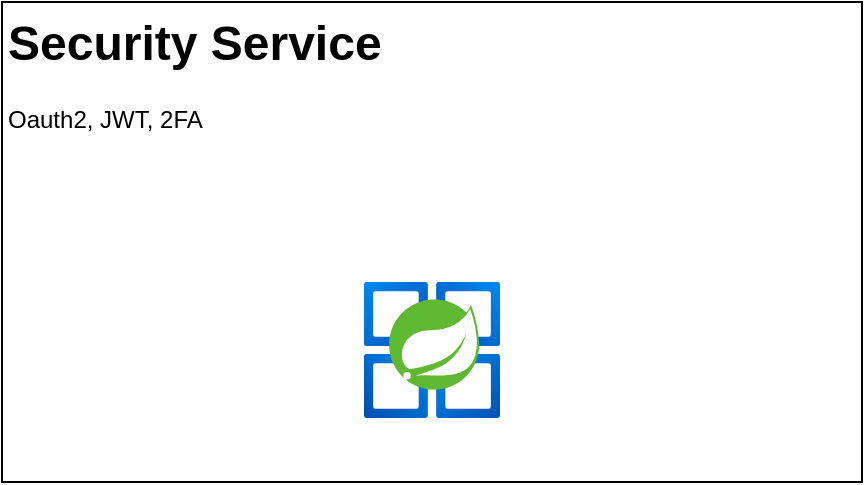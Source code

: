 <mxfile version="26.1.1">
  <diagram id="Ht1M8jgEwFfnCIfOTk4-" name="Page-1">
    <mxGraphModel dx="2049" dy="1066" grid="1" gridSize="10" guides="1" tooltips="1" connect="1" arrows="1" fold="1" page="1" pageScale="1" pageWidth="1169" pageHeight="827" math="0" shadow="0">
      <root>
        <mxCell id="0" />
        <mxCell id="1" parent="0" />
        <mxCell id="67MDokPYFrKfbf2D1IOr-4" value="" style="rounded=0;whiteSpace=wrap;html=1;" vertex="1" parent="1">
          <mxGeometry x="130" y="140" width="430" height="240" as="geometry" />
        </mxCell>
        <mxCell id="67MDokPYFrKfbf2D1IOr-1" value="" style="image;aspect=fixed;html=1;points=[];align=center;fontSize=12;image=img/lib/azure2/compute/Azure_Spring_Cloud.svg;" vertex="1" parent="1">
          <mxGeometry x="311" y="280" width="68" height="68" as="geometry" />
        </mxCell>
        <mxCell id="67MDokPYFrKfbf2D1IOr-5" value="&lt;h1 style=&quot;margin-top: 0px;&quot;&gt;Security Service&lt;/h1&gt;&lt;p&gt;Oauth2, JWT, 2FA&lt;/p&gt;" style="text;html=1;whiteSpace=wrap;overflow=hidden;rounded=0;" vertex="1" parent="1">
          <mxGeometry x="131" y="140" width="189" height="70" as="geometry" />
        </mxCell>
      </root>
    </mxGraphModel>
  </diagram>
</mxfile>

